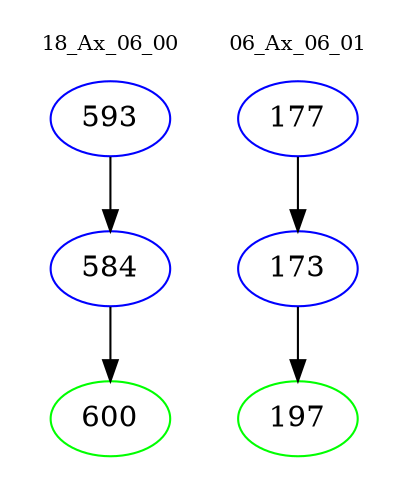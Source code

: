 digraph{
subgraph cluster_0 {
color = white
label = "18_Ax_06_00";
fontsize=10;
T0_593 [label="593", color="blue"]
T0_593 -> T0_584 [color="black"]
T0_584 [label="584", color="blue"]
T0_584 -> T0_600 [color="black"]
T0_600 [label="600", color="green"]
}
subgraph cluster_1 {
color = white
label = "06_Ax_06_01";
fontsize=10;
T1_177 [label="177", color="blue"]
T1_177 -> T1_173 [color="black"]
T1_173 [label="173", color="blue"]
T1_173 -> T1_197 [color="black"]
T1_197 [label="197", color="green"]
}
}
